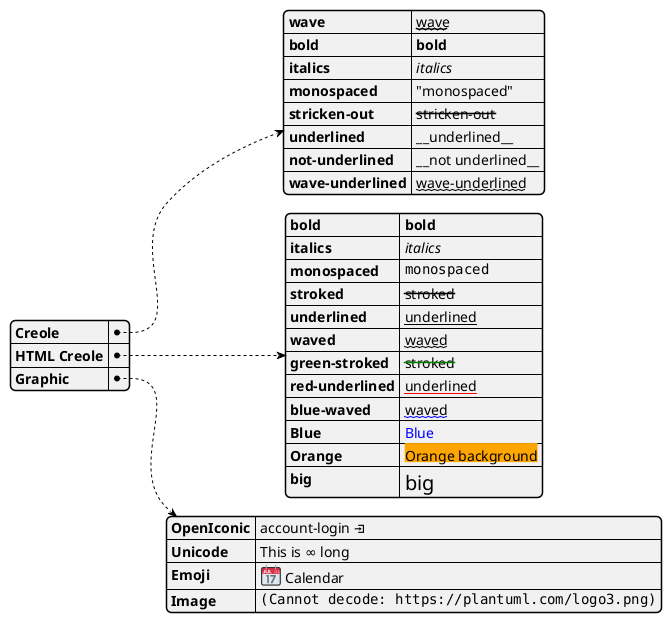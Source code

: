 @startyaml
Creole:
  wave: ~~wave~~
  bold: **bold**
  italics: //italics//
  monospaced: ""monospaced""
  stricken-out: --stricken-out--
  underlined: __underlined__
  not-underlined: ~__not underlined__
  wave-underlined: ~~wave-underlined~~
HTML Creole:
  bold: <b>bold
  italics: <i>italics
  monospaced: <font:monospaced>monospaced
  stroked: <s>stroked
  underlined: <u>underlined
  waved: <w>waved
  green-stroked: <s:green>stroked
  red-underlined: <u:red>underlined
  blue-waved: <w:#0000FF>waved
  Blue: <color:blue>Blue
  Orange: <back:orange>Orange background
  big: <size:20>big
Graphic:
  OpenIconic: account-login <&account-login>
  Unicode: This is <U+221E> long
  Emoji: <:calendar:> Calendar
  Image: <img:https://plantuml.com/logo3.png>
@endyaml